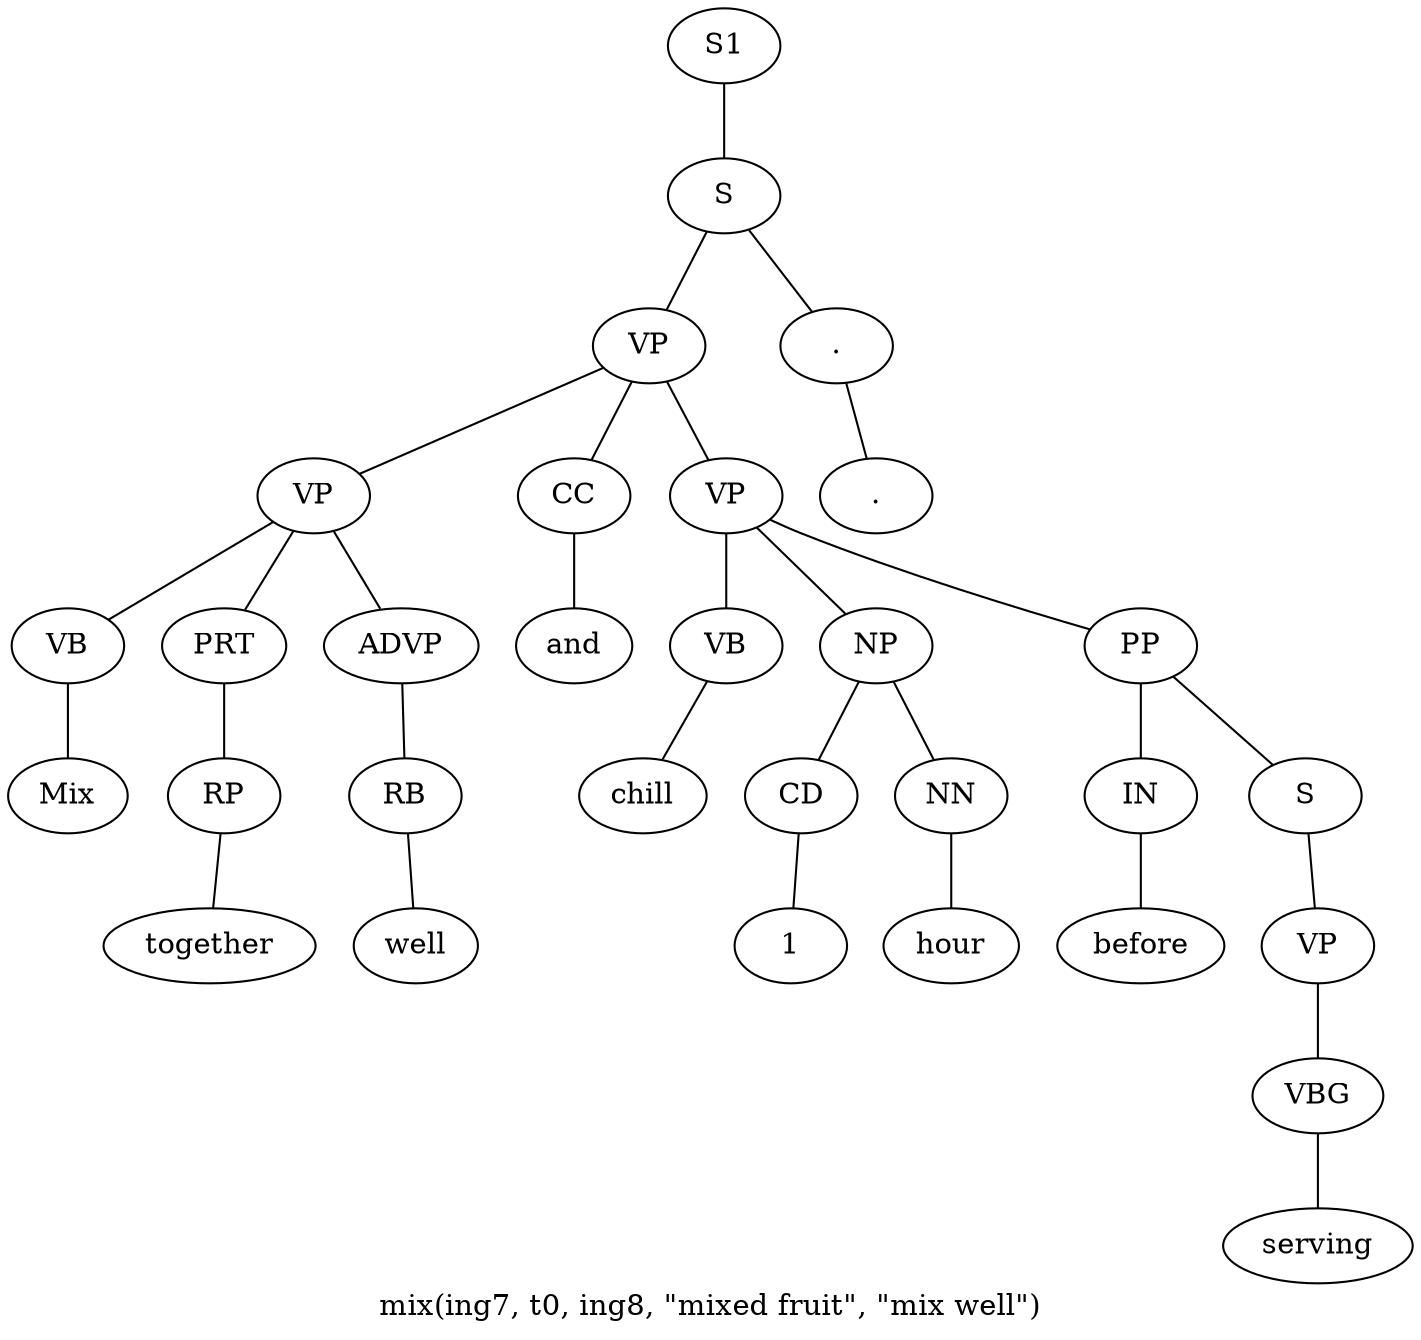 graph SyntaxGraph {
	label = "mix(ing7, t0, ing8, \"mixed fruit\", \"mix well\")";
	Node0 [label="S1"];
	Node1 [label="S"];
	Node2 [label="VP"];
	Node3 [label="VP"];
	Node4 [label="VB"];
	Node5 [label="Mix"];
	Node6 [label="PRT"];
	Node7 [label="RP"];
	Node8 [label="together"];
	Node9 [label="ADVP"];
	Node10 [label="RB"];
	Node11 [label="well"];
	Node12 [label="CC"];
	Node13 [label="and"];
	Node14 [label="VP"];
	Node15 [label="VB"];
	Node16 [label="chill"];
	Node17 [label="NP"];
	Node18 [label="CD"];
	Node19 [label="1"];
	Node20 [label="NN"];
	Node21 [label="hour"];
	Node22 [label="PP"];
	Node23 [label="IN"];
	Node24 [label="before"];
	Node25 [label="S"];
	Node26 [label="VP"];
	Node27 [label="VBG"];
	Node28 [label="serving"];
	Node29 [label="."];
	Node30 [label="."];

	Node0 -- Node1;
	Node1 -- Node2;
	Node1 -- Node29;
	Node2 -- Node3;
	Node2 -- Node12;
	Node2 -- Node14;
	Node3 -- Node4;
	Node3 -- Node6;
	Node3 -- Node9;
	Node4 -- Node5;
	Node6 -- Node7;
	Node7 -- Node8;
	Node9 -- Node10;
	Node10 -- Node11;
	Node12 -- Node13;
	Node14 -- Node15;
	Node14 -- Node17;
	Node14 -- Node22;
	Node15 -- Node16;
	Node17 -- Node18;
	Node17 -- Node20;
	Node18 -- Node19;
	Node20 -- Node21;
	Node22 -- Node23;
	Node22 -- Node25;
	Node23 -- Node24;
	Node25 -- Node26;
	Node26 -- Node27;
	Node27 -- Node28;
	Node29 -- Node30;
}